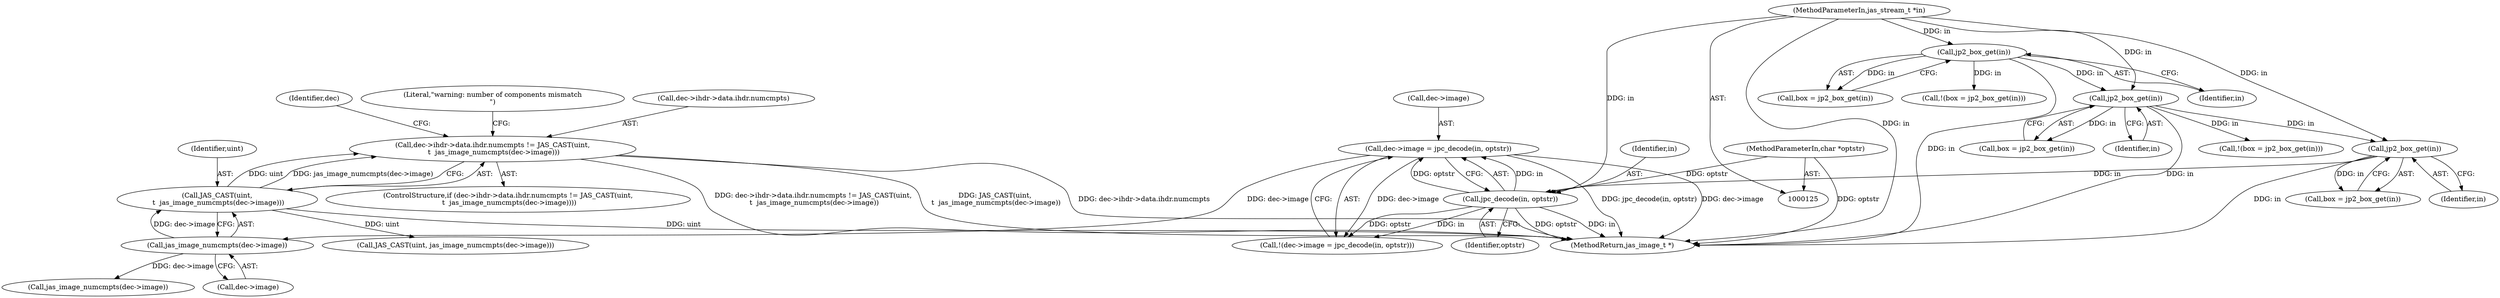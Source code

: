 digraph "0_jasper_d42b2388f7f8e0332c846675133acea151fc557a_33@pointer" {
"1000394" [label="(Call,dec->ihdr->data.ihdr.numcmpts != JAS_CAST(uint,\n \t  jas_image_numcmpts(dec->image)))"];
"1000404" [label="(Call,JAS_CAST(uint,\n \t  jas_image_numcmpts(dec->image)))"];
"1000406" [label="(Call,jas_image_numcmpts(dec->image))"];
"1000373" [label="(Call,dec->image = jpc_decode(in, optstr))"];
"1000377" [label="(Call,jpc_decode(in, optstr))"];
"1000231" [label="(Call,jp2_box_get(in))"];
"1000206" [label="(Call,jp2_box_get(in))"];
"1000167" [label="(Call,jp2_box_get(in))"];
"1000126" [label="(MethodParameterIn,jas_stream_t *in)"];
"1000127" [label="(MethodParameterIn,char *optstr)"];
"1000439" [label="(Call,JAS_CAST(uint, jas_image_numcmpts(dec->image)))"];
"1000379" [label="(Identifier,optstr)"];
"1000203" [label="(Call,!(box = jp2_box_get(in)))"];
"1000417" [label="(Identifier,dec)"];
"1000165" [label="(Call,box = jp2_box_get(in))"];
"1000232" [label="(Identifier,in)"];
"1000372" [label="(Call,!(dec->image = jpc_decode(in, optstr)))"];
"1000393" [label="(ControlStructure,if (dec->ihdr->data.ihdr.numcmpts != JAS_CAST(uint,\n \t  jas_image_numcmpts(dec->image))))"];
"1000206" [label="(Call,jp2_box_get(in))"];
"1000164" [label="(Call,!(box = jp2_box_get(in)))"];
"1000168" [label="(Identifier,in)"];
"1000204" [label="(Call,box = jp2_box_get(in))"];
"1000374" [label="(Call,dec->image)"];
"1000126" [label="(MethodParameterIn,jas_stream_t *in)"];
"1000412" [label="(Literal,\"warning: number of components mismatch\n\")"];
"1000415" [label="(Call,jas_image_numcmpts(dec->image))"];
"1000127" [label="(MethodParameterIn,char *optstr)"];
"1000167" [label="(Call,jp2_box_get(in))"];
"1000378" [label="(Identifier,in)"];
"1000395" [label="(Call,dec->ihdr->data.ihdr.numcmpts)"];
"1000373" [label="(Call,dec->image = jpc_decode(in, optstr))"];
"1000406" [label="(Call,jas_image_numcmpts(dec->image))"];
"1000405" [label="(Identifier,uint)"];
"1000394" [label="(Call,dec->ihdr->data.ihdr.numcmpts != JAS_CAST(uint,\n \t  jas_image_numcmpts(dec->image)))"];
"1000229" [label="(Call,box = jp2_box_get(in))"];
"1001265" [label="(MethodReturn,jas_image_t *)"];
"1000231" [label="(Call,jp2_box_get(in))"];
"1000377" [label="(Call,jpc_decode(in, optstr))"];
"1000207" [label="(Identifier,in)"];
"1000407" [label="(Call,dec->image)"];
"1000404" [label="(Call,JAS_CAST(uint,\n \t  jas_image_numcmpts(dec->image)))"];
"1000394" -> "1000393"  [label="AST: "];
"1000394" -> "1000404"  [label="CFG: "];
"1000395" -> "1000394"  [label="AST: "];
"1000404" -> "1000394"  [label="AST: "];
"1000412" -> "1000394"  [label="CFG: "];
"1000417" -> "1000394"  [label="CFG: "];
"1000394" -> "1001265"  [label="DDG: dec->ihdr->data.ihdr.numcmpts != JAS_CAST(uint,\n \t  jas_image_numcmpts(dec->image))"];
"1000394" -> "1001265"  [label="DDG: JAS_CAST(uint,\n \t  jas_image_numcmpts(dec->image))"];
"1000394" -> "1001265"  [label="DDG: dec->ihdr->data.ihdr.numcmpts"];
"1000404" -> "1000394"  [label="DDG: uint"];
"1000404" -> "1000394"  [label="DDG: jas_image_numcmpts(dec->image)"];
"1000404" -> "1000406"  [label="CFG: "];
"1000405" -> "1000404"  [label="AST: "];
"1000406" -> "1000404"  [label="AST: "];
"1000404" -> "1001265"  [label="DDG: uint"];
"1000406" -> "1000404"  [label="DDG: dec->image"];
"1000404" -> "1000439"  [label="DDG: uint"];
"1000406" -> "1000407"  [label="CFG: "];
"1000407" -> "1000406"  [label="AST: "];
"1000373" -> "1000406"  [label="DDG: dec->image"];
"1000406" -> "1000415"  [label="DDG: dec->image"];
"1000373" -> "1000372"  [label="AST: "];
"1000373" -> "1000377"  [label="CFG: "];
"1000374" -> "1000373"  [label="AST: "];
"1000377" -> "1000373"  [label="AST: "];
"1000372" -> "1000373"  [label="CFG: "];
"1000373" -> "1001265"  [label="DDG: jpc_decode(in, optstr)"];
"1000373" -> "1001265"  [label="DDG: dec->image"];
"1000373" -> "1000372"  [label="DDG: dec->image"];
"1000377" -> "1000373"  [label="DDG: in"];
"1000377" -> "1000373"  [label="DDG: optstr"];
"1000377" -> "1000379"  [label="CFG: "];
"1000378" -> "1000377"  [label="AST: "];
"1000379" -> "1000377"  [label="AST: "];
"1000377" -> "1001265"  [label="DDG: optstr"];
"1000377" -> "1001265"  [label="DDG: in"];
"1000377" -> "1000372"  [label="DDG: in"];
"1000377" -> "1000372"  [label="DDG: optstr"];
"1000231" -> "1000377"  [label="DDG: in"];
"1000126" -> "1000377"  [label="DDG: in"];
"1000127" -> "1000377"  [label="DDG: optstr"];
"1000231" -> "1000229"  [label="AST: "];
"1000231" -> "1000232"  [label="CFG: "];
"1000232" -> "1000231"  [label="AST: "];
"1000229" -> "1000231"  [label="CFG: "];
"1000231" -> "1001265"  [label="DDG: in"];
"1000231" -> "1000229"  [label="DDG: in"];
"1000206" -> "1000231"  [label="DDG: in"];
"1000126" -> "1000231"  [label="DDG: in"];
"1000206" -> "1000204"  [label="AST: "];
"1000206" -> "1000207"  [label="CFG: "];
"1000207" -> "1000206"  [label="AST: "];
"1000204" -> "1000206"  [label="CFG: "];
"1000206" -> "1001265"  [label="DDG: in"];
"1000206" -> "1000203"  [label="DDG: in"];
"1000206" -> "1000204"  [label="DDG: in"];
"1000167" -> "1000206"  [label="DDG: in"];
"1000126" -> "1000206"  [label="DDG: in"];
"1000167" -> "1000165"  [label="AST: "];
"1000167" -> "1000168"  [label="CFG: "];
"1000168" -> "1000167"  [label="AST: "];
"1000165" -> "1000167"  [label="CFG: "];
"1000167" -> "1001265"  [label="DDG: in"];
"1000167" -> "1000164"  [label="DDG: in"];
"1000167" -> "1000165"  [label="DDG: in"];
"1000126" -> "1000167"  [label="DDG: in"];
"1000126" -> "1000125"  [label="AST: "];
"1000126" -> "1001265"  [label="DDG: in"];
"1000127" -> "1000125"  [label="AST: "];
"1000127" -> "1001265"  [label="DDG: optstr"];
}
